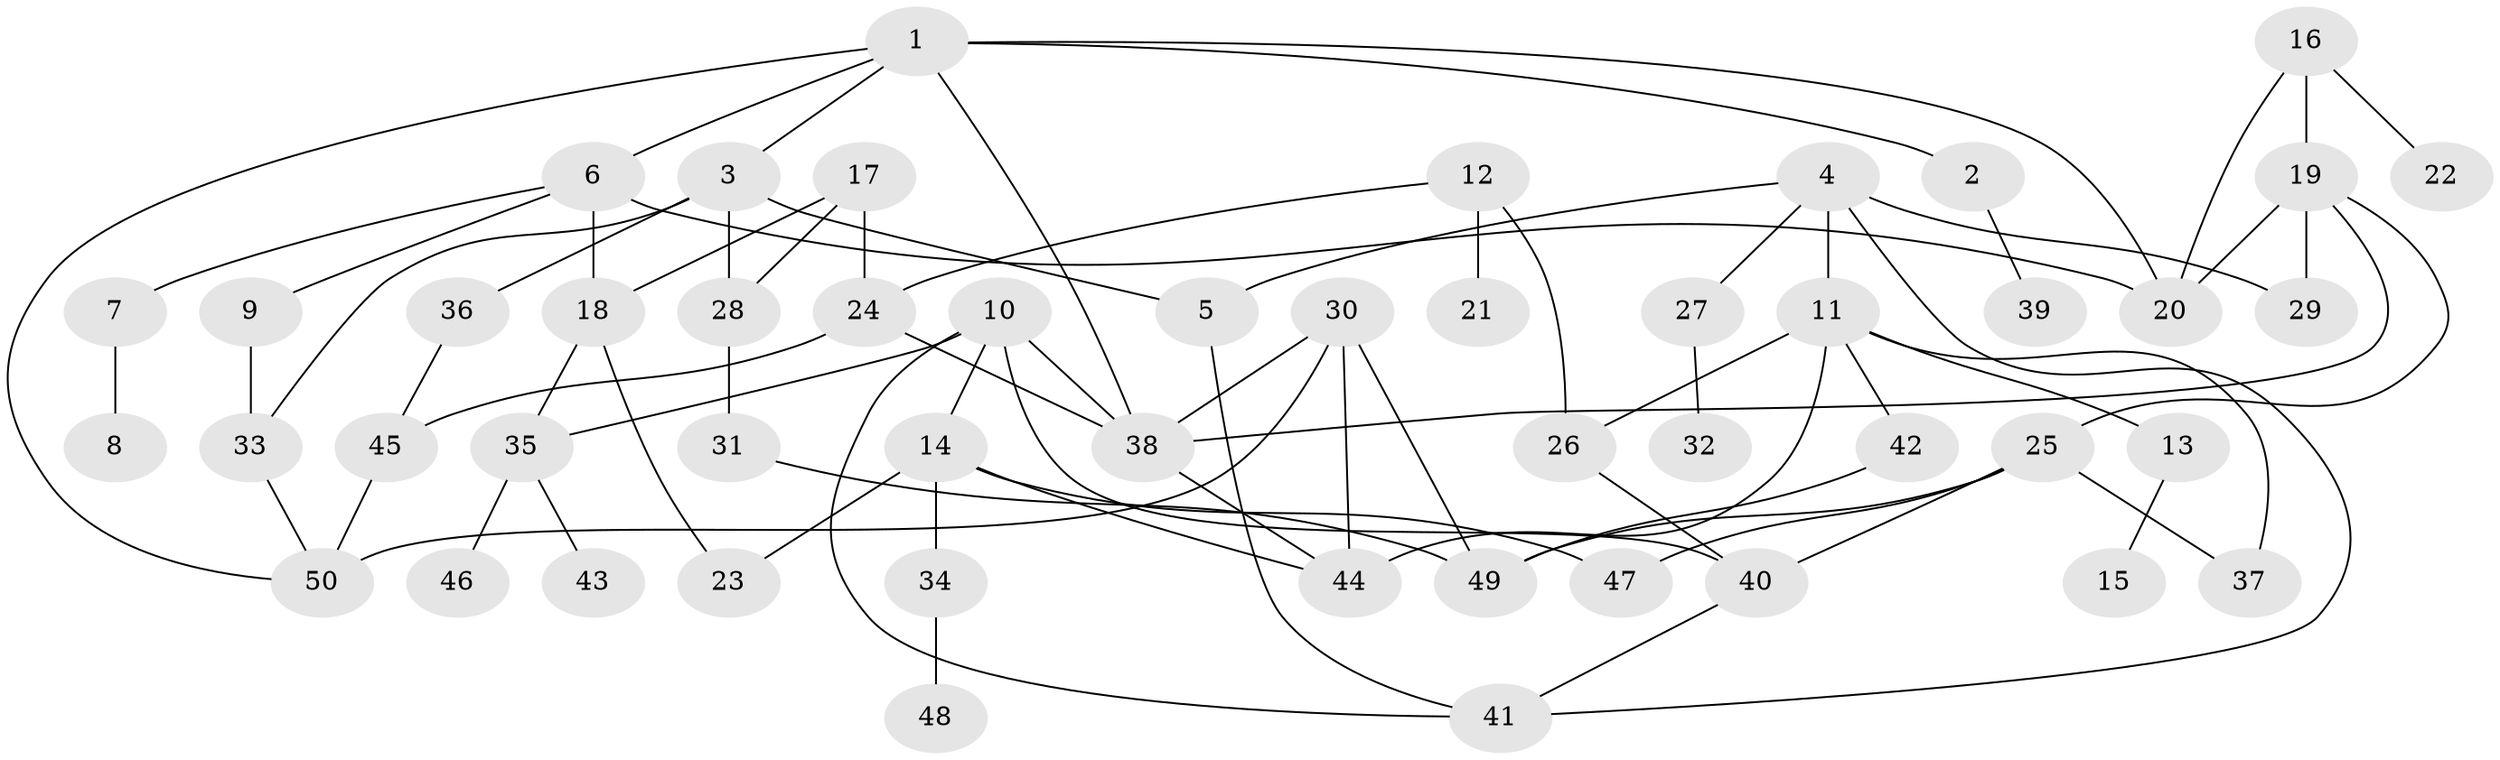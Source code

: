 // original degree distribution, {6: 0.04225352112676056, 7: 0.014084507042253521, 4: 0.11267605633802817, 2: 0.30985915492957744, 1: 0.19718309859154928, 5: 0.08450704225352113, 3: 0.23943661971830985}
// Generated by graph-tools (version 1.1) at 2025/36/03/04/25 23:36:03]
// undirected, 50 vertices, 76 edges
graph export_dot {
  node [color=gray90,style=filled];
  1;
  2;
  3;
  4;
  5;
  6;
  7;
  8;
  9;
  10;
  11;
  12;
  13;
  14;
  15;
  16;
  17;
  18;
  19;
  20;
  21;
  22;
  23;
  24;
  25;
  26;
  27;
  28;
  29;
  30;
  31;
  32;
  33;
  34;
  35;
  36;
  37;
  38;
  39;
  40;
  41;
  42;
  43;
  44;
  45;
  46;
  47;
  48;
  49;
  50;
  1 -- 2 [weight=1.0];
  1 -- 3 [weight=1.0];
  1 -- 6 [weight=1.0];
  1 -- 20 [weight=1.0];
  1 -- 38 [weight=1.0];
  1 -- 50 [weight=1.0];
  2 -- 39 [weight=1.0];
  3 -- 5 [weight=1.0];
  3 -- 28 [weight=1.0];
  3 -- 33 [weight=1.0];
  3 -- 36 [weight=1.0];
  4 -- 5 [weight=1.0];
  4 -- 11 [weight=1.0];
  4 -- 27 [weight=1.0];
  4 -- 29 [weight=1.0];
  4 -- 41 [weight=1.0];
  5 -- 41 [weight=1.0];
  6 -- 7 [weight=1.0];
  6 -- 9 [weight=1.0];
  6 -- 18 [weight=1.0];
  6 -- 20 [weight=1.0];
  7 -- 8 [weight=1.0];
  9 -- 33 [weight=1.0];
  10 -- 14 [weight=1.0];
  10 -- 35 [weight=1.0];
  10 -- 38 [weight=1.0];
  10 -- 40 [weight=1.0];
  10 -- 41 [weight=1.0];
  11 -- 13 [weight=1.0];
  11 -- 26 [weight=1.0];
  11 -- 37 [weight=1.0];
  11 -- 42 [weight=1.0];
  11 -- 44 [weight=1.0];
  12 -- 21 [weight=1.0];
  12 -- 24 [weight=1.0];
  12 -- 26 [weight=1.0];
  13 -- 15 [weight=1.0];
  14 -- 23 [weight=1.0];
  14 -- 34 [weight=1.0];
  14 -- 44 [weight=1.0];
  14 -- 47 [weight=1.0];
  16 -- 19 [weight=1.0];
  16 -- 20 [weight=1.0];
  16 -- 22 [weight=1.0];
  17 -- 18 [weight=1.0];
  17 -- 24 [weight=1.0];
  17 -- 28 [weight=1.0];
  18 -- 23 [weight=1.0];
  18 -- 35 [weight=1.0];
  19 -- 20 [weight=1.0];
  19 -- 25 [weight=1.0];
  19 -- 29 [weight=1.0];
  19 -- 38 [weight=1.0];
  24 -- 38 [weight=1.0];
  24 -- 45 [weight=1.0];
  25 -- 37 [weight=1.0];
  25 -- 40 [weight=1.0];
  25 -- 47 [weight=1.0];
  25 -- 49 [weight=1.0];
  26 -- 40 [weight=1.0];
  27 -- 32 [weight=1.0];
  28 -- 31 [weight=1.0];
  30 -- 38 [weight=1.0];
  30 -- 44 [weight=1.0];
  30 -- 49 [weight=1.0];
  30 -- 50 [weight=2.0];
  31 -- 49 [weight=1.0];
  33 -- 50 [weight=1.0];
  34 -- 48 [weight=1.0];
  35 -- 43 [weight=1.0];
  35 -- 46 [weight=1.0];
  36 -- 45 [weight=1.0];
  38 -- 44 [weight=1.0];
  40 -- 41 [weight=1.0];
  42 -- 49 [weight=1.0];
  45 -- 50 [weight=1.0];
}
